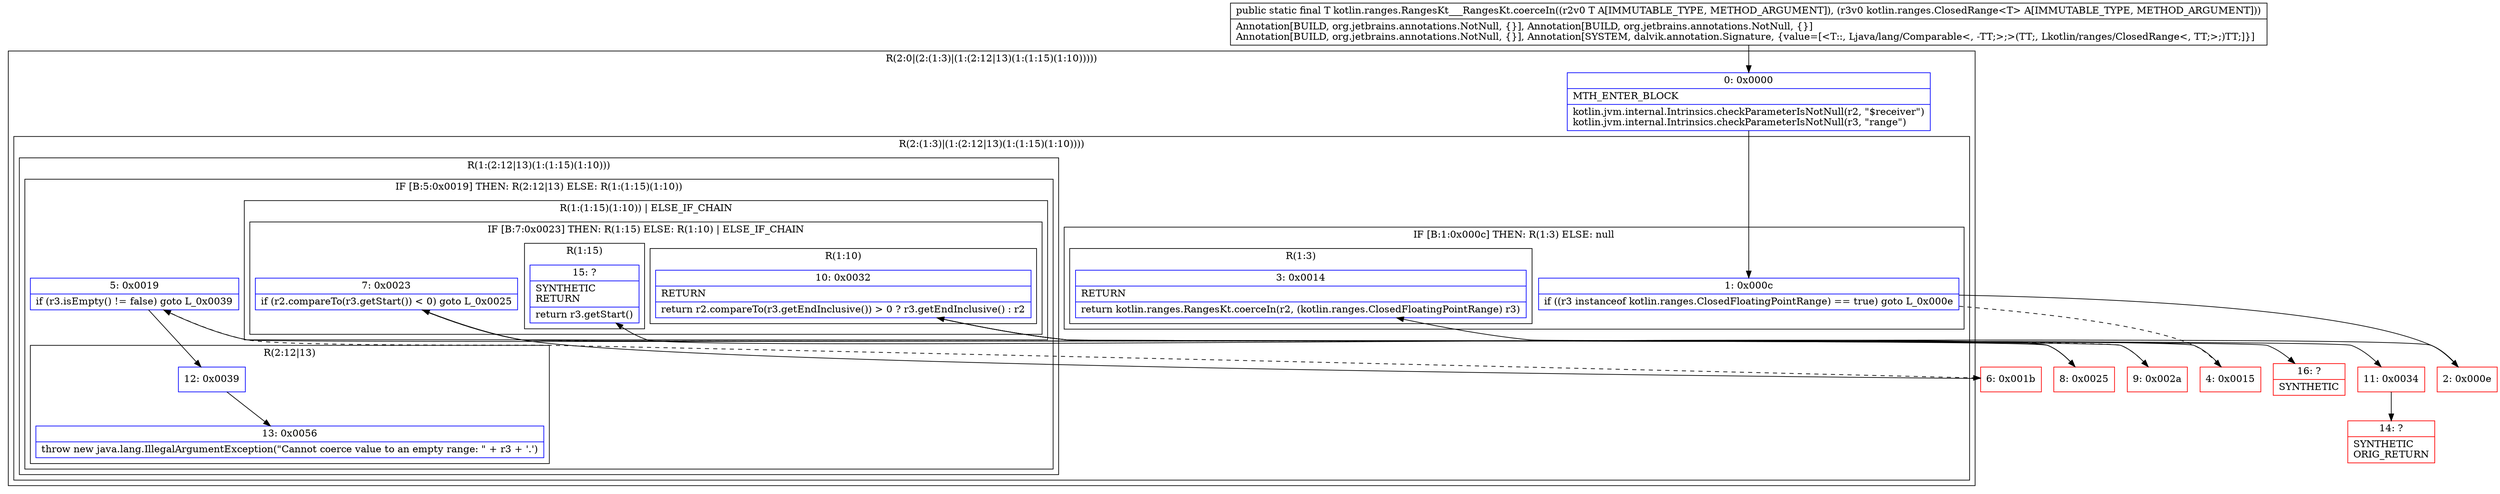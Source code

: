 digraph "CFG forkotlin.ranges.RangesKt___RangesKt.coerceIn(Ljava\/lang\/Comparable;Lkotlin\/ranges\/ClosedRange;)Ljava\/lang\/Comparable;" {
subgraph cluster_Region_160711082 {
label = "R(2:0|(2:(1:3)|(1:(2:12|13)(1:(1:15)(1:10)))))";
node [shape=record,color=blue];
Node_0 [shape=record,label="{0\:\ 0x0000|MTH_ENTER_BLOCK\l|kotlin.jvm.internal.Intrinsics.checkParameterIsNotNull(r2, \"$receiver\")\lkotlin.jvm.internal.Intrinsics.checkParameterIsNotNull(r3, \"range\")\l}"];
subgraph cluster_Region_512626559 {
label = "R(2:(1:3)|(1:(2:12|13)(1:(1:15)(1:10))))";
node [shape=record,color=blue];
subgraph cluster_IfRegion_1256464190 {
label = "IF [B:1:0x000c] THEN: R(1:3) ELSE: null";
node [shape=record,color=blue];
Node_1 [shape=record,label="{1\:\ 0x000c|if ((r3 instanceof kotlin.ranges.ClosedFloatingPointRange) == true) goto L_0x000e\l}"];
subgraph cluster_Region_1309603455 {
label = "R(1:3)";
node [shape=record,color=blue];
Node_3 [shape=record,label="{3\:\ 0x0014|RETURN\l|return kotlin.ranges.RangesKt.coerceIn(r2, (kotlin.ranges.ClosedFloatingPointRange) r3)\l}"];
}
}
subgraph cluster_Region_1706845957 {
label = "R(1:(2:12|13)(1:(1:15)(1:10)))";
node [shape=record,color=blue];
subgraph cluster_IfRegion_187136314 {
label = "IF [B:5:0x0019] THEN: R(2:12|13) ELSE: R(1:(1:15)(1:10))";
node [shape=record,color=blue];
Node_5 [shape=record,label="{5\:\ 0x0019|if (r3.isEmpty() != false) goto L_0x0039\l}"];
subgraph cluster_Region_1632672399 {
label = "R(2:12|13)";
node [shape=record,color=blue];
Node_12 [shape=record,label="{12\:\ 0x0039}"];
Node_13 [shape=record,label="{13\:\ 0x0056|throw new java.lang.IllegalArgumentException(\"Cannot coerce value to an empty range: \" + r3 + '.')\l}"];
}
subgraph cluster_Region_1481913812 {
label = "R(1:(1:15)(1:10)) | ELSE_IF_CHAIN\l";
node [shape=record,color=blue];
subgraph cluster_IfRegion_1591145876 {
label = "IF [B:7:0x0023] THEN: R(1:15) ELSE: R(1:10) | ELSE_IF_CHAIN\l";
node [shape=record,color=blue];
Node_7 [shape=record,label="{7\:\ 0x0023|if (r2.compareTo(r3.getStart()) \< 0) goto L_0x0025\l}"];
subgraph cluster_Region_1854454237 {
label = "R(1:15)";
node [shape=record,color=blue];
Node_15 [shape=record,label="{15\:\ ?|SYNTHETIC\lRETURN\l|return r3.getStart()\l}"];
}
subgraph cluster_Region_191480417 {
label = "R(1:10)";
node [shape=record,color=blue];
Node_10 [shape=record,label="{10\:\ 0x0032|RETURN\l|return r2.compareTo(r3.getEndInclusive()) \> 0 ? r3.getEndInclusive() : r2\l}"];
}
}
}
}
}
}
}
Node_2 [shape=record,color=red,label="{2\:\ 0x000e}"];
Node_4 [shape=record,color=red,label="{4\:\ 0x0015}"];
Node_6 [shape=record,color=red,label="{6\:\ 0x001b}"];
Node_8 [shape=record,color=red,label="{8\:\ 0x0025}"];
Node_9 [shape=record,color=red,label="{9\:\ 0x002a}"];
Node_11 [shape=record,color=red,label="{11\:\ 0x0034}"];
Node_14 [shape=record,color=red,label="{14\:\ ?|SYNTHETIC\lORIG_RETURN\l}"];
Node_16 [shape=record,color=red,label="{16\:\ ?|SYNTHETIC\l}"];
MethodNode[shape=record,label="{public static final T kotlin.ranges.RangesKt___RangesKt.coerceIn((r2v0 T A[IMMUTABLE_TYPE, METHOD_ARGUMENT]), (r3v0 kotlin.ranges.ClosedRange\<T\> A[IMMUTABLE_TYPE, METHOD_ARGUMENT]))  | Annotation[BUILD, org.jetbrains.annotations.NotNull, \{\}], Annotation[BUILD, org.jetbrains.annotations.NotNull, \{\}]\lAnnotation[BUILD, org.jetbrains.annotations.NotNull, \{\}], Annotation[SYSTEM, dalvik.annotation.Signature, \{value=[\<T::, Ljava\/lang\/Comparable\<, \-TT;\>;\>(TT;, Lkotlin\/ranges\/ClosedRange\<, TT;\>;)TT;]\}]\l}"];
MethodNode -> Node_0;
Node_0 -> Node_1;
Node_1 -> Node_2;
Node_1 -> Node_4[style=dashed];
Node_5 -> Node_6[style=dashed];
Node_5 -> Node_12;
Node_12 -> Node_13;
Node_7 -> Node_8;
Node_7 -> Node_9[style=dashed];
Node_10 -> Node_11;
Node_10 -> Node_16;
Node_2 -> Node_3;
Node_4 -> Node_5;
Node_6 -> Node_7;
Node_8 -> Node_15;
Node_9 -> Node_10;
Node_11 -> Node_14;
}

